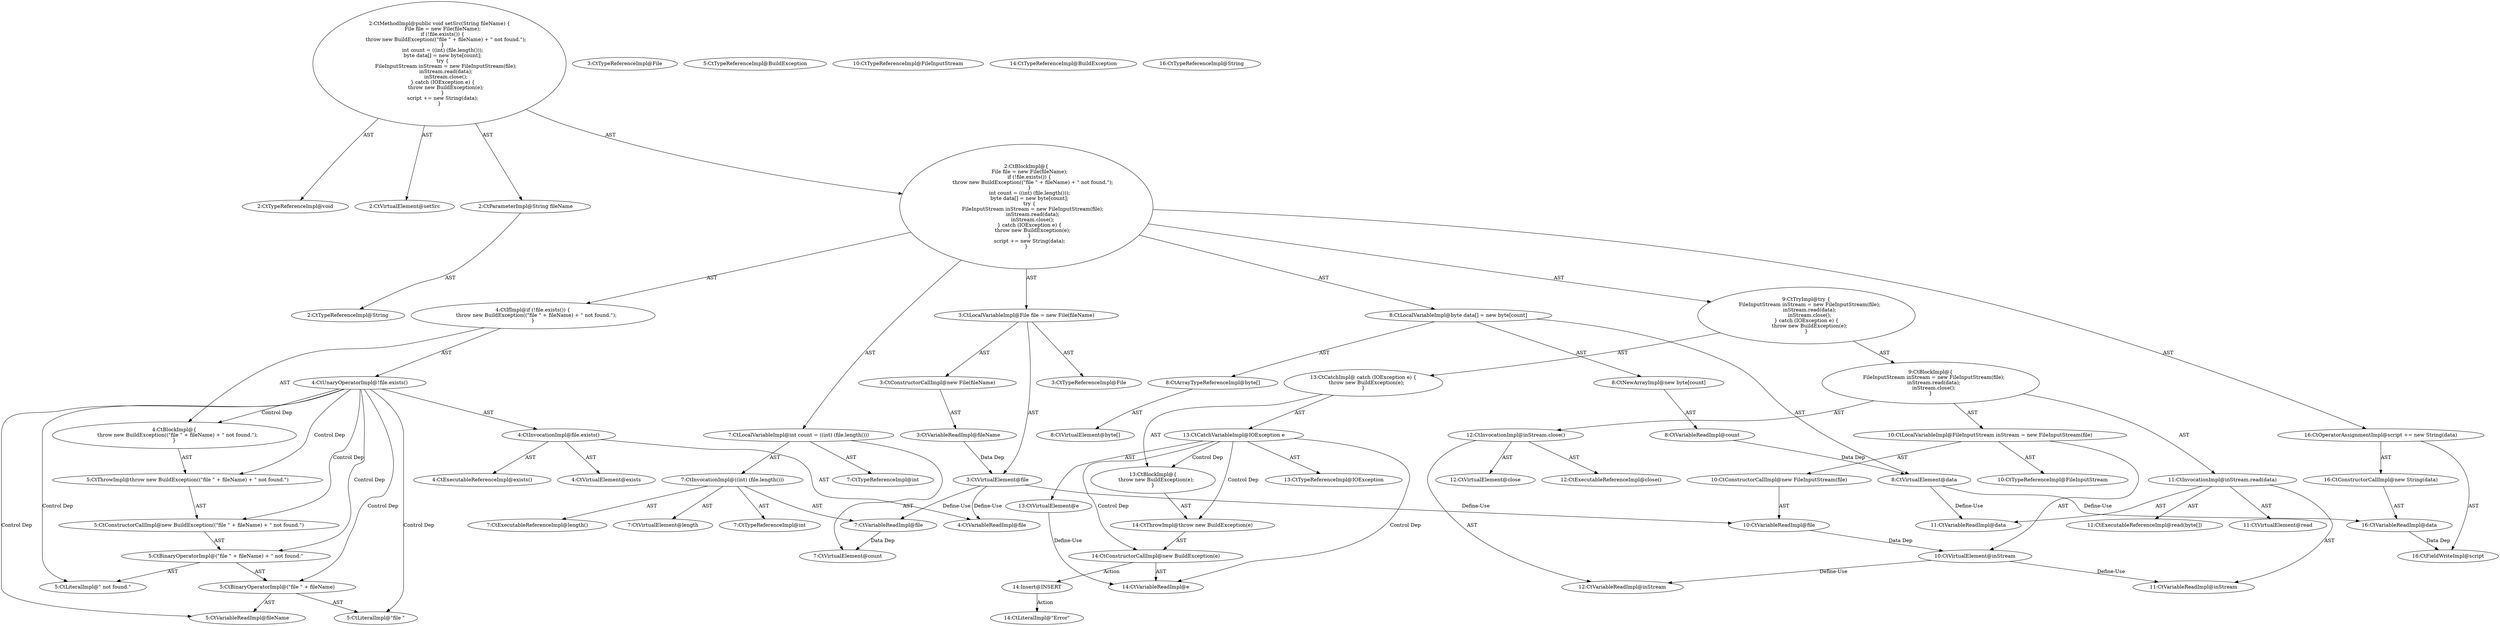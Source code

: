 digraph "setSrc#?,String" {
0 [label="2:CtTypeReferenceImpl@void" shape=ellipse]
1 [label="2:CtVirtualElement@setSrc" shape=ellipse]
2 [label="2:CtParameterImpl@String fileName" shape=ellipse]
3 [label="2:CtTypeReferenceImpl@String" shape=ellipse]
4 [label="3:CtTypeReferenceImpl@File" shape=ellipse]
5 [label="3:CtTypeReferenceImpl@File" shape=ellipse]
6 [label="3:CtVariableReadImpl@fileName" shape=ellipse]
7 [label="3:CtConstructorCallImpl@new File(fileName)" shape=ellipse]
8 [label="3:CtVirtualElement@file" shape=ellipse]
9 [label="3:CtLocalVariableImpl@File file = new File(fileName)" shape=ellipse]
10 [label="4:CtExecutableReferenceImpl@exists()" shape=ellipse]
11 [label="4:CtVirtualElement@exists" shape=ellipse]
12 [label="4:CtVariableReadImpl@file" shape=ellipse]
13 [label="4:CtInvocationImpl@file.exists()" shape=ellipse]
14 [label="4:CtUnaryOperatorImpl@!file.exists()" shape=ellipse]
15 [label="5:CtTypeReferenceImpl@BuildException" shape=ellipse]
16 [label="5:CtLiteralImpl@\"file \"" shape=ellipse]
17 [label="5:CtVariableReadImpl@fileName" shape=ellipse]
18 [label="5:CtBinaryOperatorImpl@(\"file \" + fileName)" shape=ellipse]
19 [label="5:CtLiteralImpl@\" not found.\"" shape=ellipse]
20 [label="5:CtBinaryOperatorImpl@(\"file \" + fileName) + \" not found.\"" shape=ellipse]
21 [label="5:CtConstructorCallImpl@new BuildException((\"file \" + fileName) + \" not found.\")" shape=ellipse]
22 [label="5:CtThrowImpl@throw new BuildException((\"file \" + fileName) + \" not found.\")" shape=ellipse]
23 [label="4:CtBlockImpl@\{
    throw new BuildException((\"file \" + fileName) + \" not found.\");
\}" shape=ellipse]
24 [label="4:CtIfImpl@if (!file.exists()) \{
    throw new BuildException((\"file \" + fileName) + \" not found.\");
\}" shape=ellipse]
25 [label="7:CtTypeReferenceImpl@int" shape=ellipse]
26 [label="7:CtExecutableReferenceImpl@length()" shape=ellipse]
27 [label="7:CtVirtualElement@length" shape=ellipse]
28 [label="7:CtVariableReadImpl@file" shape=ellipse]
29 [label="7:CtInvocationImpl@((int) (file.length()))" shape=ellipse]
30 [label="7:CtTypeReferenceImpl@int" shape=ellipse]
31 [label="7:CtVirtualElement@count" shape=ellipse]
32 [label="7:CtLocalVariableImpl@int count = ((int) (file.length()))" shape=ellipse]
33 [label="8:CtVirtualElement@byte[]" shape=ellipse]
34 [label="8:CtArrayTypeReferenceImpl@byte[]" shape=ellipse]
35 [label="8:CtNewArrayImpl@new byte[count]" shape=ellipse]
36 [label="8:CtVariableReadImpl@count" shape=ellipse]
37 [label="8:CtVirtualElement@data" shape=ellipse]
38 [label="8:CtLocalVariableImpl@byte data[] = new byte[count]" shape=ellipse]
39 [label="10:CtTypeReferenceImpl@FileInputStream" shape=ellipse]
40 [label="10:CtTypeReferenceImpl@FileInputStream" shape=ellipse]
41 [label="10:CtVariableReadImpl@file" shape=ellipse]
42 [label="10:CtConstructorCallImpl@new FileInputStream(file)" shape=ellipse]
43 [label="10:CtVirtualElement@inStream" shape=ellipse]
44 [label="10:CtLocalVariableImpl@FileInputStream inStream = new FileInputStream(file)" shape=ellipse]
45 [label="11:CtExecutableReferenceImpl@read(byte[])" shape=ellipse]
46 [label="11:CtVirtualElement@read" shape=ellipse]
47 [label="11:CtVariableReadImpl@inStream" shape=ellipse]
48 [label="11:CtVariableReadImpl@data" shape=ellipse]
49 [label="11:CtInvocationImpl@inStream.read(data)" shape=ellipse]
50 [label="12:CtExecutableReferenceImpl@close()" shape=ellipse]
51 [label="12:CtVirtualElement@close" shape=ellipse]
52 [label="12:CtVariableReadImpl@inStream" shape=ellipse]
53 [label="12:CtInvocationImpl@inStream.close()" shape=ellipse]
54 [label="9:CtBlockImpl@\{
    FileInputStream inStream = new FileInputStream(file);
    inStream.read(data);
    inStream.close();
\}" shape=ellipse]
55 [label="13:CtVirtualElement@e" shape=ellipse]
56 [label="13:CtTypeReferenceImpl@IOException" shape=ellipse]
57 [label="13:CtCatchVariableImpl@IOException e" shape=ellipse]
58 [label="14:CtTypeReferenceImpl@BuildException" shape=ellipse]
59 [label="14:CtVariableReadImpl@e" shape=ellipse]
60 [label="14:CtConstructorCallImpl@new BuildException(e)" shape=ellipse]
61 [label="14:CtThrowImpl@throw new BuildException(e)" shape=ellipse]
62 [label="13:CtBlockImpl@\{
    throw new BuildException(e);
\}" shape=ellipse]
63 [label="13:CtCatchImpl@ catch (IOException e) \{
    throw new BuildException(e);
\}" shape=ellipse]
64 [label="9:CtTryImpl@try \{
    FileInputStream inStream = new FileInputStream(file);
    inStream.read(data);
    inStream.close();
\} catch (IOException e) \{
    throw new BuildException(e);
\}" shape=ellipse]
65 [label="16:CtFieldWriteImpl@script" shape=ellipse]
66 [label="16:CtTypeReferenceImpl@String" shape=ellipse]
67 [label="16:CtVariableReadImpl@data" shape=ellipse]
68 [label="16:CtConstructorCallImpl@new String(data)" shape=ellipse]
69 [label="16:CtOperatorAssignmentImpl@script += new String(data)" shape=ellipse]
70 [label="2:CtBlockImpl@\{
    File file = new File(fileName);
    if (!file.exists()) \{
        throw new BuildException((\"file \" + fileName) + \" not found.\");
    \}
    int count = ((int) (file.length()));
    byte data[] = new byte[count];
    try \{
        FileInputStream inStream = new FileInputStream(file);
        inStream.read(data);
        inStream.close();
    \} catch (IOException e) \{
        throw new BuildException(e);
    \}
    script += new String(data);
\}" shape=ellipse]
71 [label="2:CtMethodImpl@public void setSrc(String fileName) \{
    File file = new File(fileName);
    if (!file.exists()) \{
        throw new BuildException((\"file \" + fileName) + \" not found.\");
    \}
    int count = ((int) (file.length()));
    byte data[] = new byte[count];
    try \{
        FileInputStream inStream = new FileInputStream(file);
        inStream.read(data);
        inStream.close();
    \} catch (IOException e) \{
        throw new BuildException(e);
    \}
    script += new String(data);
\}" shape=ellipse]
72 [label="14:Insert@INSERT" shape=ellipse]
73 [label="14:CtLiteralImpl@\"Error\"" shape=ellipse]
2 -> 3 [label="AST"];
6 -> 8 [label="Data Dep"];
7 -> 6 [label="AST"];
8 -> 12 [label="Define-Use"];
8 -> 28 [label="Define-Use"];
8 -> 41 [label="Define-Use"];
9 -> 8 [label="AST"];
9 -> 4 [label="AST"];
9 -> 7 [label="AST"];
13 -> 11 [label="AST"];
13 -> 12 [label="AST"];
13 -> 10 [label="AST"];
14 -> 13 [label="AST"];
14 -> 23 [label="Control Dep"];
14 -> 22 [label="Control Dep"];
14 -> 21 [label="Control Dep"];
14 -> 20 [label="Control Dep"];
14 -> 18 [label="Control Dep"];
14 -> 16 [label="Control Dep"];
14 -> 17 [label="Control Dep"];
14 -> 19 [label="Control Dep"];
18 -> 16 [label="AST"];
18 -> 17 [label="AST"];
20 -> 18 [label="AST"];
20 -> 19 [label="AST"];
21 -> 20 [label="AST"];
22 -> 21 [label="AST"];
23 -> 22 [label="AST"];
24 -> 14 [label="AST"];
24 -> 23 [label="AST"];
28 -> 31 [label="Data Dep"];
29 -> 27 [label="AST"];
29 -> 30 [label="AST"];
29 -> 28 [label="AST"];
29 -> 26 [label="AST"];
32 -> 31 [label="AST"];
32 -> 25 [label="AST"];
32 -> 29 [label="AST"];
34 -> 33 [label="AST"];
35 -> 36 [label="AST"];
36 -> 37 [label="Data Dep"];
37 -> 48 [label="Define-Use"];
37 -> 67 [label="Define-Use"];
38 -> 37 [label="AST"];
38 -> 34 [label="AST"];
38 -> 35 [label="AST"];
41 -> 43 [label="Data Dep"];
42 -> 41 [label="AST"];
43 -> 47 [label="Define-Use"];
43 -> 52 [label="Define-Use"];
44 -> 43 [label="AST"];
44 -> 39 [label="AST"];
44 -> 42 [label="AST"];
49 -> 46 [label="AST"];
49 -> 47 [label="AST"];
49 -> 45 [label="AST"];
49 -> 48 [label="AST"];
53 -> 51 [label="AST"];
53 -> 52 [label="AST"];
53 -> 50 [label="AST"];
54 -> 44 [label="AST"];
54 -> 49 [label="AST"];
54 -> 53 [label="AST"];
55 -> 59 [label="Define-Use"];
57 -> 55 [label="AST"];
57 -> 56 [label="AST"];
57 -> 62 [label="Control Dep"];
57 -> 61 [label="Control Dep"];
57 -> 60 [label="Control Dep"];
57 -> 59 [label="Control Dep"];
60 -> 59 [label="AST"];
60 -> 72 [label="Action"];
61 -> 60 [label="AST"];
62 -> 61 [label="AST"];
63 -> 57 [label="AST"];
63 -> 62 [label="AST"];
64 -> 54 [label="AST"];
64 -> 63 [label="AST"];
67 -> 65 [label="Data Dep"];
68 -> 67 [label="AST"];
69 -> 65 [label="AST"];
69 -> 68 [label="AST"];
70 -> 9 [label="AST"];
70 -> 24 [label="AST"];
70 -> 32 [label="AST"];
70 -> 38 [label="AST"];
70 -> 64 [label="AST"];
70 -> 69 [label="AST"];
71 -> 1 [label="AST"];
71 -> 0 [label="AST"];
71 -> 2 [label="AST"];
71 -> 70 [label="AST"];
72 -> 73 [label="Action"];
}